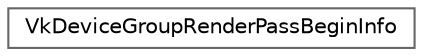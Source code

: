 digraph "类继承关系图"
{
 // LATEX_PDF_SIZE
  bgcolor="transparent";
  edge [fontname=Helvetica,fontsize=10,labelfontname=Helvetica,labelfontsize=10];
  node [fontname=Helvetica,fontsize=10,shape=box,height=0.2,width=0.4];
  rankdir="LR";
  Node0 [id="Node000000",label="VkDeviceGroupRenderPassBeginInfo",height=0.2,width=0.4,color="grey40", fillcolor="white", style="filled",URL="$struct_vk_device_group_render_pass_begin_info.html",tooltip=" "];
}
